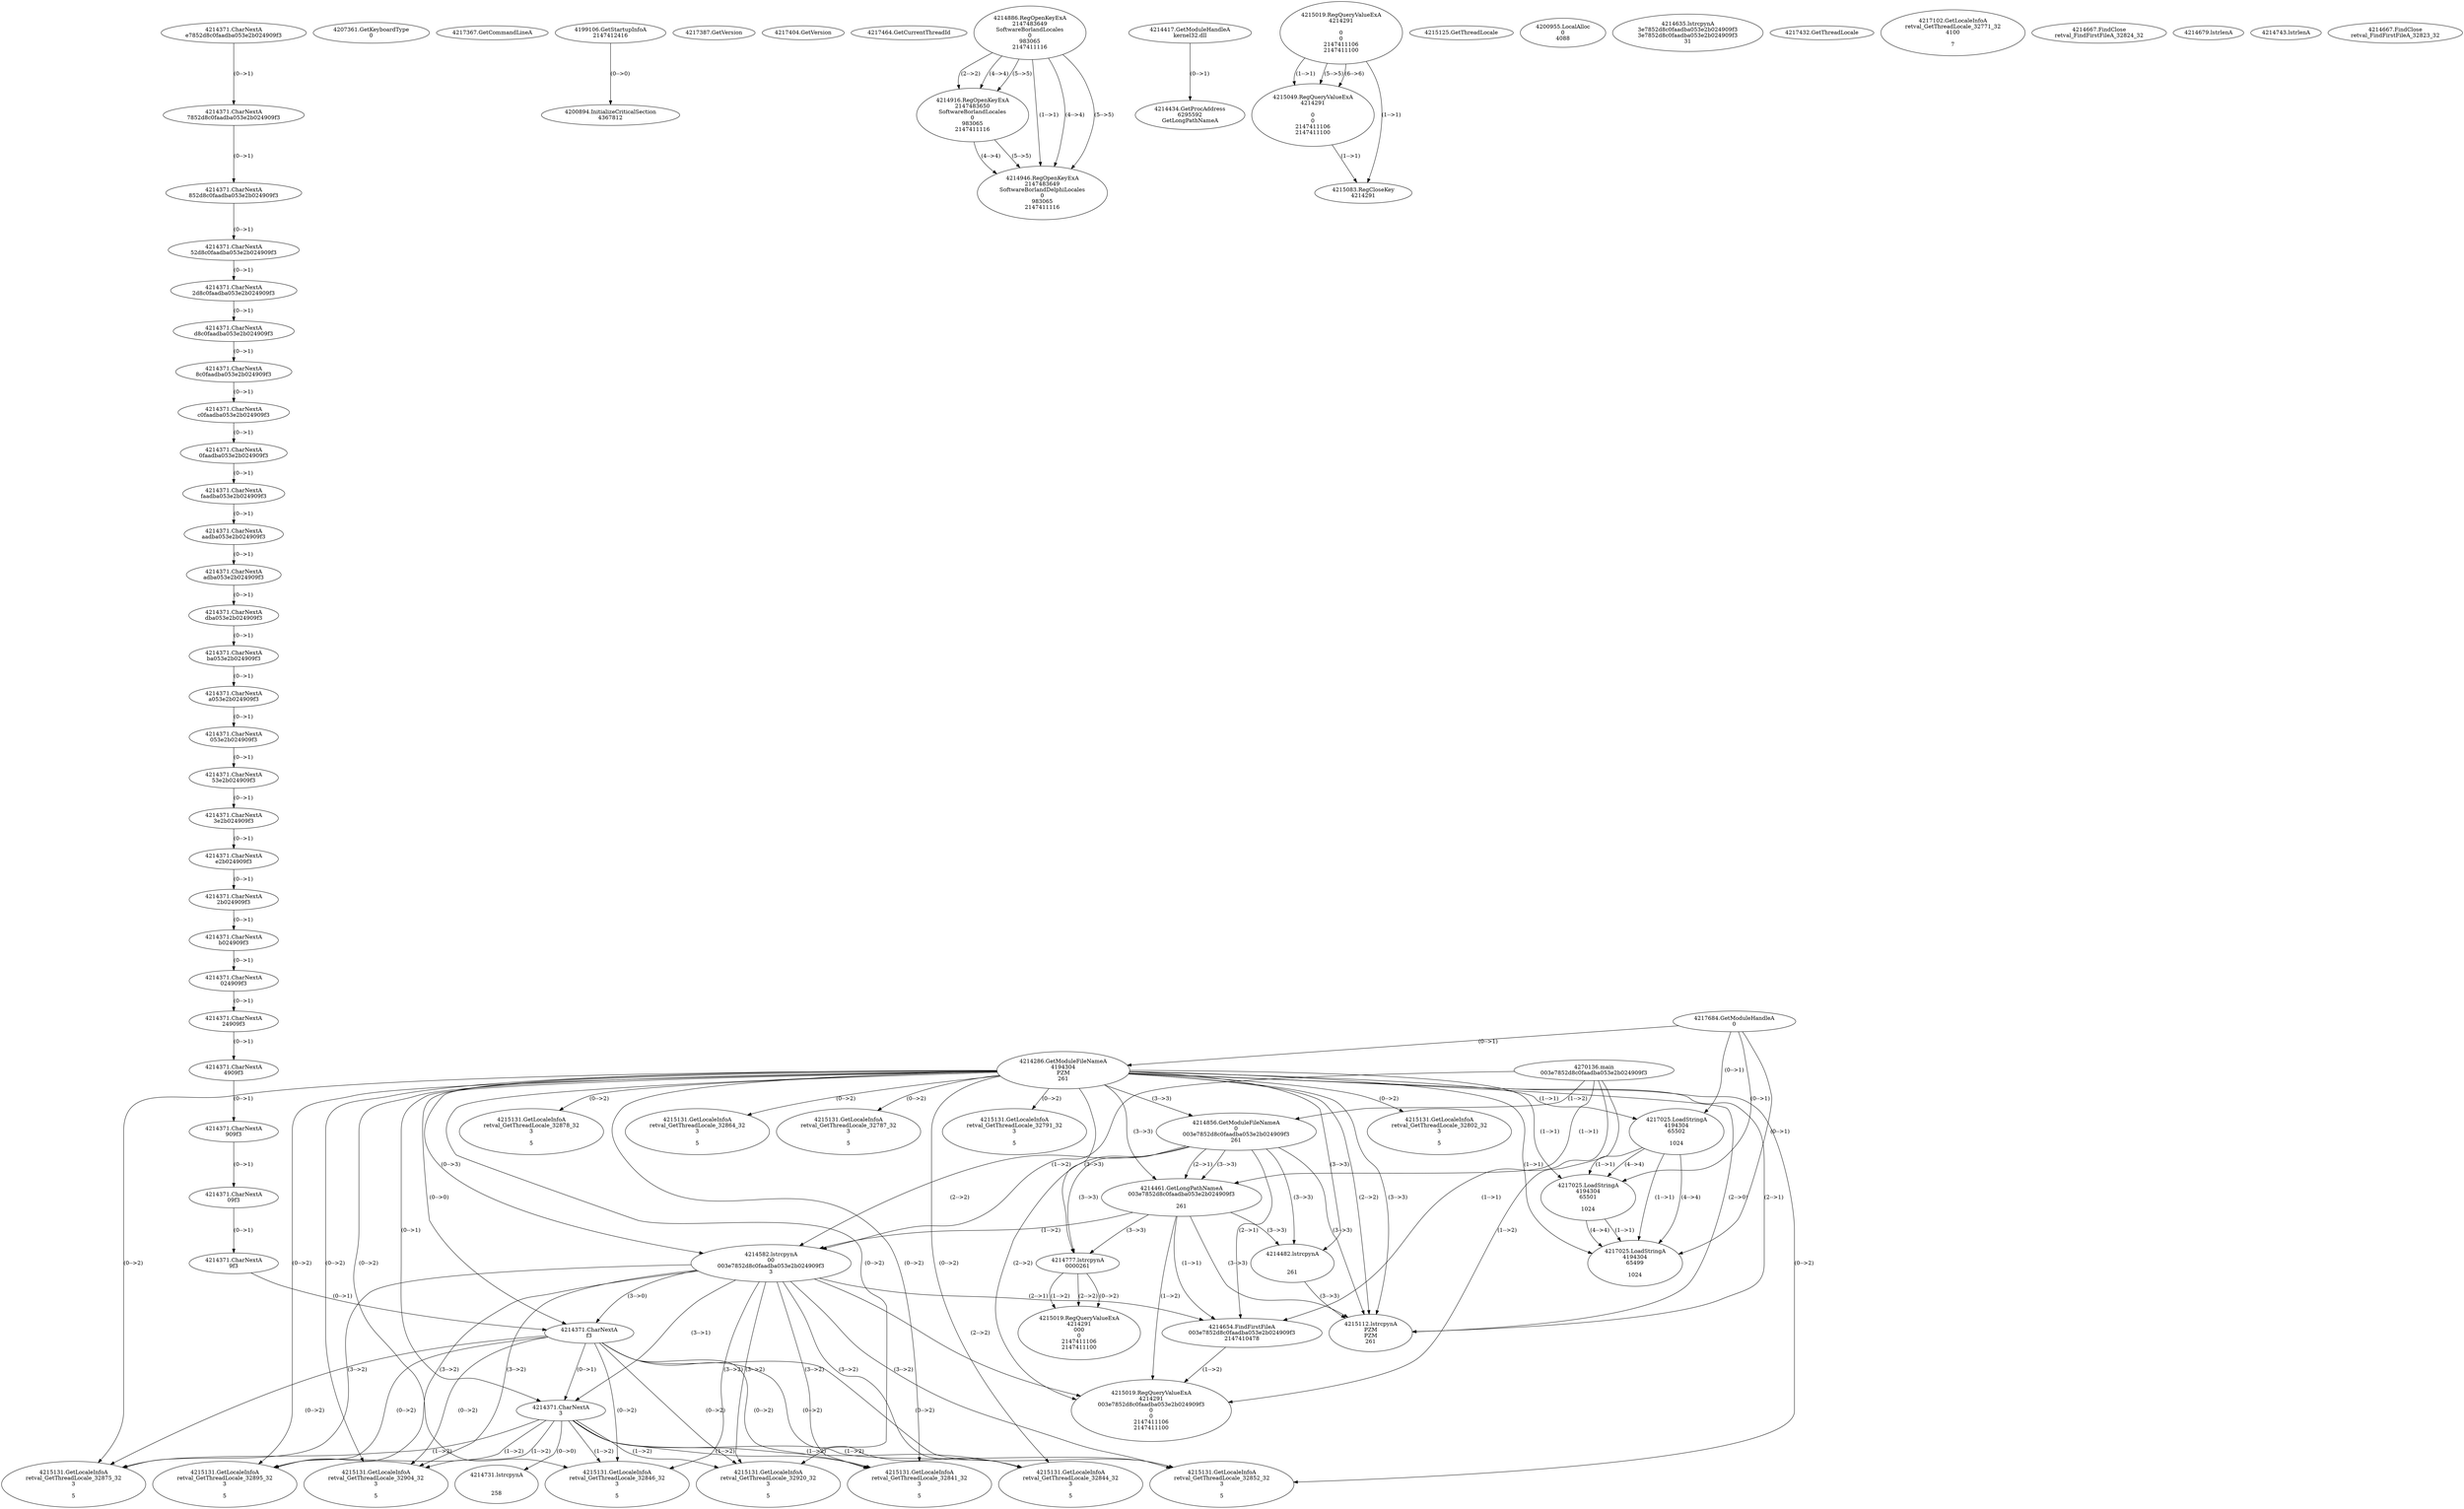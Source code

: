 // Global SCDG with merge call
digraph {
	0 [label="4270136.main
003e7852d8c0faadba053e2b024909f3"]
	1 [label="4217684.GetModuleHandleA
0"]
	2 [label="4207361.GetKeyboardType
0"]
	3 [label="4217367.GetCommandLineA
"]
	4 [label="4199106.GetStartupInfoA
2147412416"]
	5 [label="4217387.GetVersion
"]
	6 [label="4217404.GetVersion
"]
	7 [label="4217464.GetCurrentThreadId
"]
	8 [label="4214286.GetModuleFileNameA
4194304
PZM
261"]
	1 -> 8 [label="(0-->1)"]
	9 [label="4214856.GetModuleFileNameA
0
003e7852d8c0faadba053e2b024909f3
261"]
	0 -> 9 [label="(1-->2)"]
	8 -> 9 [label="(3-->3)"]
	10 [label="4214886.RegOpenKeyExA
2147483649
Software\Borland\Locales
0
983065
2147411116"]
	11 [label="4214417.GetModuleHandleA
kernel32.dll"]
	12 [label="4214434.GetProcAddress
6295592
GetLongPathNameA"]
	11 -> 12 [label="(0-->1)"]
	13 [label="4214461.GetLongPathNameA
003e7852d8c0faadba053e2b024909f3

261"]
	0 -> 13 [label="(1-->1)"]
	9 -> 13 [label="(2-->1)"]
	8 -> 13 [label="(3-->3)"]
	9 -> 13 [label="(3-->3)"]
	14 [label="4214482.lstrcpynA


261"]
	8 -> 14 [label="(3-->3)"]
	9 -> 14 [label="(3-->3)"]
	13 -> 14 [label="(3-->3)"]
	15 [label="4215019.RegQueryValueExA
4214291

0
0
2147411106
2147411100"]
	16 [label="4215049.RegQueryValueExA
4214291

0
0
2147411106
2147411100"]
	15 -> 16 [label="(1-->1)"]
	15 -> 16 [label="(5-->5)"]
	15 -> 16 [label="(6-->6)"]
	17 [label="4215083.RegCloseKey
4214291"]
	15 -> 17 [label="(1-->1)"]
	16 -> 17 [label="(1-->1)"]
	18 [label="4215112.lstrcpynA
PZM
PZM
261"]
	8 -> 18 [label="(2-->1)"]
	8 -> 18 [label="(2-->2)"]
	8 -> 18 [label="(3-->3)"]
	9 -> 18 [label="(3-->3)"]
	13 -> 18 [label="(3-->3)"]
	14 -> 18 [label="(3-->3)"]
	8 -> 18 [label="(2-->0)"]
	19 [label="4215125.GetThreadLocale
"]
	20 [label="4215131.GetLocaleInfoA
retval_GetThreadLocale_32802_32
3

5"]
	8 -> 20 [label="(0-->2)"]
	21 [label="4217025.LoadStringA
4194304
65502

1024"]
	1 -> 21 [label="(0-->1)"]
	8 -> 21 [label="(1-->1)"]
	22 [label="4217025.LoadStringA
4194304
65501

1024"]
	1 -> 22 [label="(0-->1)"]
	8 -> 22 [label="(1-->1)"]
	21 -> 22 [label="(1-->1)"]
	21 -> 22 [label="(4-->4)"]
	23 [label="4200894.InitializeCriticalSection
4367812"]
	4 -> 23 [label="(0-->0)"]
	24 [label="4200955.LocalAlloc
0
4088"]
	25 [label="4214582.lstrcpynA
00
003e7852d8c0faadba053e2b024909f3
3"]
	0 -> 25 [label="(1-->2)"]
	9 -> 25 [label="(2-->2)"]
	13 -> 25 [label="(1-->2)"]
	8 -> 25 [label="(0-->3)"]
	26 [label="4214371.CharNextA
e7852d8c0faadba053e2b024909f3"]
	27 [label="4214371.CharNextA
7852d8c0faadba053e2b024909f3"]
	26 -> 27 [label="(0-->1)"]
	28 [label="4214371.CharNextA
852d8c0faadba053e2b024909f3"]
	27 -> 28 [label="(0-->1)"]
	29 [label="4214371.CharNextA
52d8c0faadba053e2b024909f3"]
	28 -> 29 [label="(0-->1)"]
	30 [label="4214371.CharNextA
2d8c0faadba053e2b024909f3"]
	29 -> 30 [label="(0-->1)"]
	31 [label="4214371.CharNextA
d8c0faadba053e2b024909f3"]
	30 -> 31 [label="(0-->1)"]
	32 [label="4214371.CharNextA
8c0faadba053e2b024909f3"]
	31 -> 32 [label="(0-->1)"]
	33 [label="4214371.CharNextA
c0faadba053e2b024909f3"]
	32 -> 33 [label="(0-->1)"]
	34 [label="4214371.CharNextA
0faadba053e2b024909f3"]
	33 -> 34 [label="(0-->1)"]
	35 [label="4214371.CharNextA
faadba053e2b024909f3"]
	34 -> 35 [label="(0-->1)"]
	36 [label="4214371.CharNextA
aadba053e2b024909f3"]
	35 -> 36 [label="(0-->1)"]
	37 [label="4214371.CharNextA
adba053e2b024909f3"]
	36 -> 37 [label="(0-->1)"]
	38 [label="4214371.CharNextA
dba053e2b024909f3"]
	37 -> 38 [label="(0-->1)"]
	39 [label="4214371.CharNextA
ba053e2b024909f3"]
	38 -> 39 [label="(0-->1)"]
	40 [label="4214371.CharNextA
a053e2b024909f3"]
	39 -> 40 [label="(0-->1)"]
	41 [label="4214371.CharNextA
053e2b024909f3"]
	40 -> 41 [label="(0-->1)"]
	42 [label="4214371.CharNextA
53e2b024909f3"]
	41 -> 42 [label="(0-->1)"]
	43 [label="4214371.CharNextA
3e2b024909f3"]
	42 -> 43 [label="(0-->1)"]
	44 [label="4214371.CharNextA
e2b024909f3"]
	43 -> 44 [label="(0-->1)"]
	45 [label="4214371.CharNextA
2b024909f3"]
	44 -> 45 [label="(0-->1)"]
	46 [label="4214371.CharNextA
b024909f3"]
	45 -> 46 [label="(0-->1)"]
	47 [label="4214371.CharNextA
024909f3"]
	46 -> 47 [label="(0-->1)"]
	48 [label="4214371.CharNextA
24909f3"]
	47 -> 48 [label="(0-->1)"]
	49 [label="4214371.CharNextA
4909f3"]
	48 -> 49 [label="(0-->1)"]
	50 [label="4214371.CharNextA
909f3"]
	49 -> 50 [label="(0-->1)"]
	51 [label="4214371.CharNextA
09f3"]
	50 -> 51 [label="(0-->1)"]
	52 [label="4214371.CharNextA
9f3"]
	51 -> 52 [label="(0-->1)"]
	53 [label="4214371.CharNextA
f3"]
	52 -> 53 [label="(0-->1)"]
	8 -> 53 [label="(0-->0)"]
	25 -> 53 [label="(3-->0)"]
	54 [label="4214371.CharNextA
3"]
	8 -> 54 [label="(0-->1)"]
	25 -> 54 [label="(3-->1)"]
	53 -> 54 [label="(0-->1)"]
	55 [label="4214635.lstrcpynA
3e7852d8c0faadba053e2b024909f3
3e7852d8c0faadba053e2b024909f3
31"]
	56 [label="4214654.FindFirstFileA
003e7852d8c0faadba053e2b024909f3
2147410478"]
	0 -> 56 [label="(1-->1)"]
	9 -> 56 [label="(2-->1)"]
	13 -> 56 [label="(1-->1)"]
	25 -> 56 [label="(2-->1)"]
	57 [label="4215019.RegQueryValueExA
4214291
003e7852d8c0faadba053e2b024909f3
0
0
2147411106
2147411100"]
	0 -> 57 [label="(1-->2)"]
	9 -> 57 [label="(2-->2)"]
	13 -> 57 [label="(1-->2)"]
	25 -> 57 [label="(2-->2)"]
	56 -> 57 [label="(1-->2)"]
	58 [label="4215131.GetLocaleInfoA
retval_GetThreadLocale_32875_32
3

5"]
	8 -> 58 [label="(0-->2)"]
	25 -> 58 [label="(3-->2)"]
	53 -> 58 [label="(0-->2)"]
	54 -> 58 [label="(1-->2)"]
	59 [label="4217432.GetThreadLocale
"]
	60 [label="4217102.GetLocaleInfoA
retval_GetThreadLocale_32771_32
4100

7"]
	61 [label="4215131.GetLocaleInfoA
retval_GetThreadLocale_32878_32
3

5"]
	8 -> 61 [label="(0-->2)"]
	62 [label="4215131.GetLocaleInfoA
retval_GetThreadLocale_32895_32
3

5"]
	8 -> 62 [label="(0-->2)"]
	25 -> 62 [label="(3-->2)"]
	53 -> 62 [label="(0-->2)"]
	54 -> 62 [label="(1-->2)"]
	63 [label="4214916.RegOpenKeyExA
2147483650
Software\Borland\Locales
0
983065
2147411116"]
	10 -> 63 [label="(2-->2)"]
	10 -> 63 [label="(4-->4)"]
	10 -> 63 [label="(5-->5)"]
	64 [label="4214946.RegOpenKeyExA
2147483649
Software\Borland\Delphi\Locales
0
983065
2147411116"]
	10 -> 64 [label="(1-->1)"]
	10 -> 64 [label="(4-->4)"]
	63 -> 64 [label="(4-->4)"]
	10 -> 64 [label="(5-->5)"]
	63 -> 64 [label="(5-->5)"]
	65 [label="4215131.GetLocaleInfoA
retval_GetThreadLocale_32864_32
3

5"]
	8 -> 65 [label="(0-->2)"]
	66 [label="4215131.GetLocaleInfoA
retval_GetThreadLocale_32787_32
3

5"]
	8 -> 66 [label="(0-->2)"]
	67 [label="4217025.LoadStringA
4194304
65499

1024"]
	1 -> 67 [label="(0-->1)"]
	8 -> 67 [label="(1-->1)"]
	21 -> 67 [label="(1-->1)"]
	22 -> 67 [label="(1-->1)"]
	21 -> 67 [label="(4-->4)"]
	22 -> 67 [label="(4-->4)"]
	68 [label="4215131.GetLocaleInfoA
retval_GetThreadLocale_32844_32
3

5"]
	8 -> 68 [label="(0-->2)"]
	25 -> 68 [label="(3-->2)"]
	53 -> 68 [label="(0-->2)"]
	54 -> 68 [label="(1-->2)"]
	69 [label="4215131.GetLocaleInfoA
retval_GetThreadLocale_32791_32
3

5"]
	8 -> 69 [label="(0-->2)"]
	70 [label="4214667.FindClose
retval_FindFirstFileA_32824_32"]
	71 [label="4214679.lstrlenA
"]
	72 [label="4214731.lstrcpynA


258"]
	54 -> 72 [label="(0-->0)"]
	73 [label="4214743.lstrlenA
"]
	74 [label="4214777.lstrcpynA
00\
00\
261"]
	8 -> 74 [label="(3-->3)"]
	9 -> 74 [label="(3-->3)"]
	13 -> 74 [label="(3-->3)"]
	75 [label="4215019.RegQueryValueExA
4214291
00\
0
0
2147411106
2147411100"]
	74 -> 75 [label="(1-->2)"]
	74 -> 75 [label="(2-->2)"]
	74 -> 75 [label="(0-->2)"]
	76 [label="4215131.GetLocaleInfoA
retval_GetThreadLocale_32852_32
3

5"]
	8 -> 76 [label="(0-->2)"]
	25 -> 76 [label="(3-->2)"]
	53 -> 76 [label="(0-->2)"]
	54 -> 76 [label="(1-->2)"]
	77 [label="4215131.GetLocaleInfoA
retval_GetThreadLocale_32904_32
3

5"]
	8 -> 77 [label="(0-->2)"]
	25 -> 77 [label="(3-->2)"]
	53 -> 77 [label="(0-->2)"]
	54 -> 77 [label="(1-->2)"]
	78 [label="4215131.GetLocaleInfoA
retval_GetThreadLocale_32846_32
3

5"]
	8 -> 78 [label="(0-->2)"]
	25 -> 78 [label="(3-->2)"]
	53 -> 78 [label="(0-->2)"]
	54 -> 78 [label="(1-->2)"]
	79 [label="4214667.FindClose
retval_FindFirstFileA_32823_32"]
	80 [label="4215131.GetLocaleInfoA
retval_GetThreadLocale_32920_32
3

5"]
	8 -> 80 [label="(0-->2)"]
	25 -> 80 [label="(3-->2)"]
	53 -> 80 [label="(0-->2)"]
	54 -> 80 [label="(1-->2)"]
	81 [label="4215131.GetLocaleInfoA
retval_GetThreadLocale_32841_32
3

5"]
	8 -> 81 [label="(0-->2)"]
	25 -> 81 [label="(3-->2)"]
	53 -> 81 [label="(0-->2)"]
	54 -> 81 [label="(1-->2)"]
}

